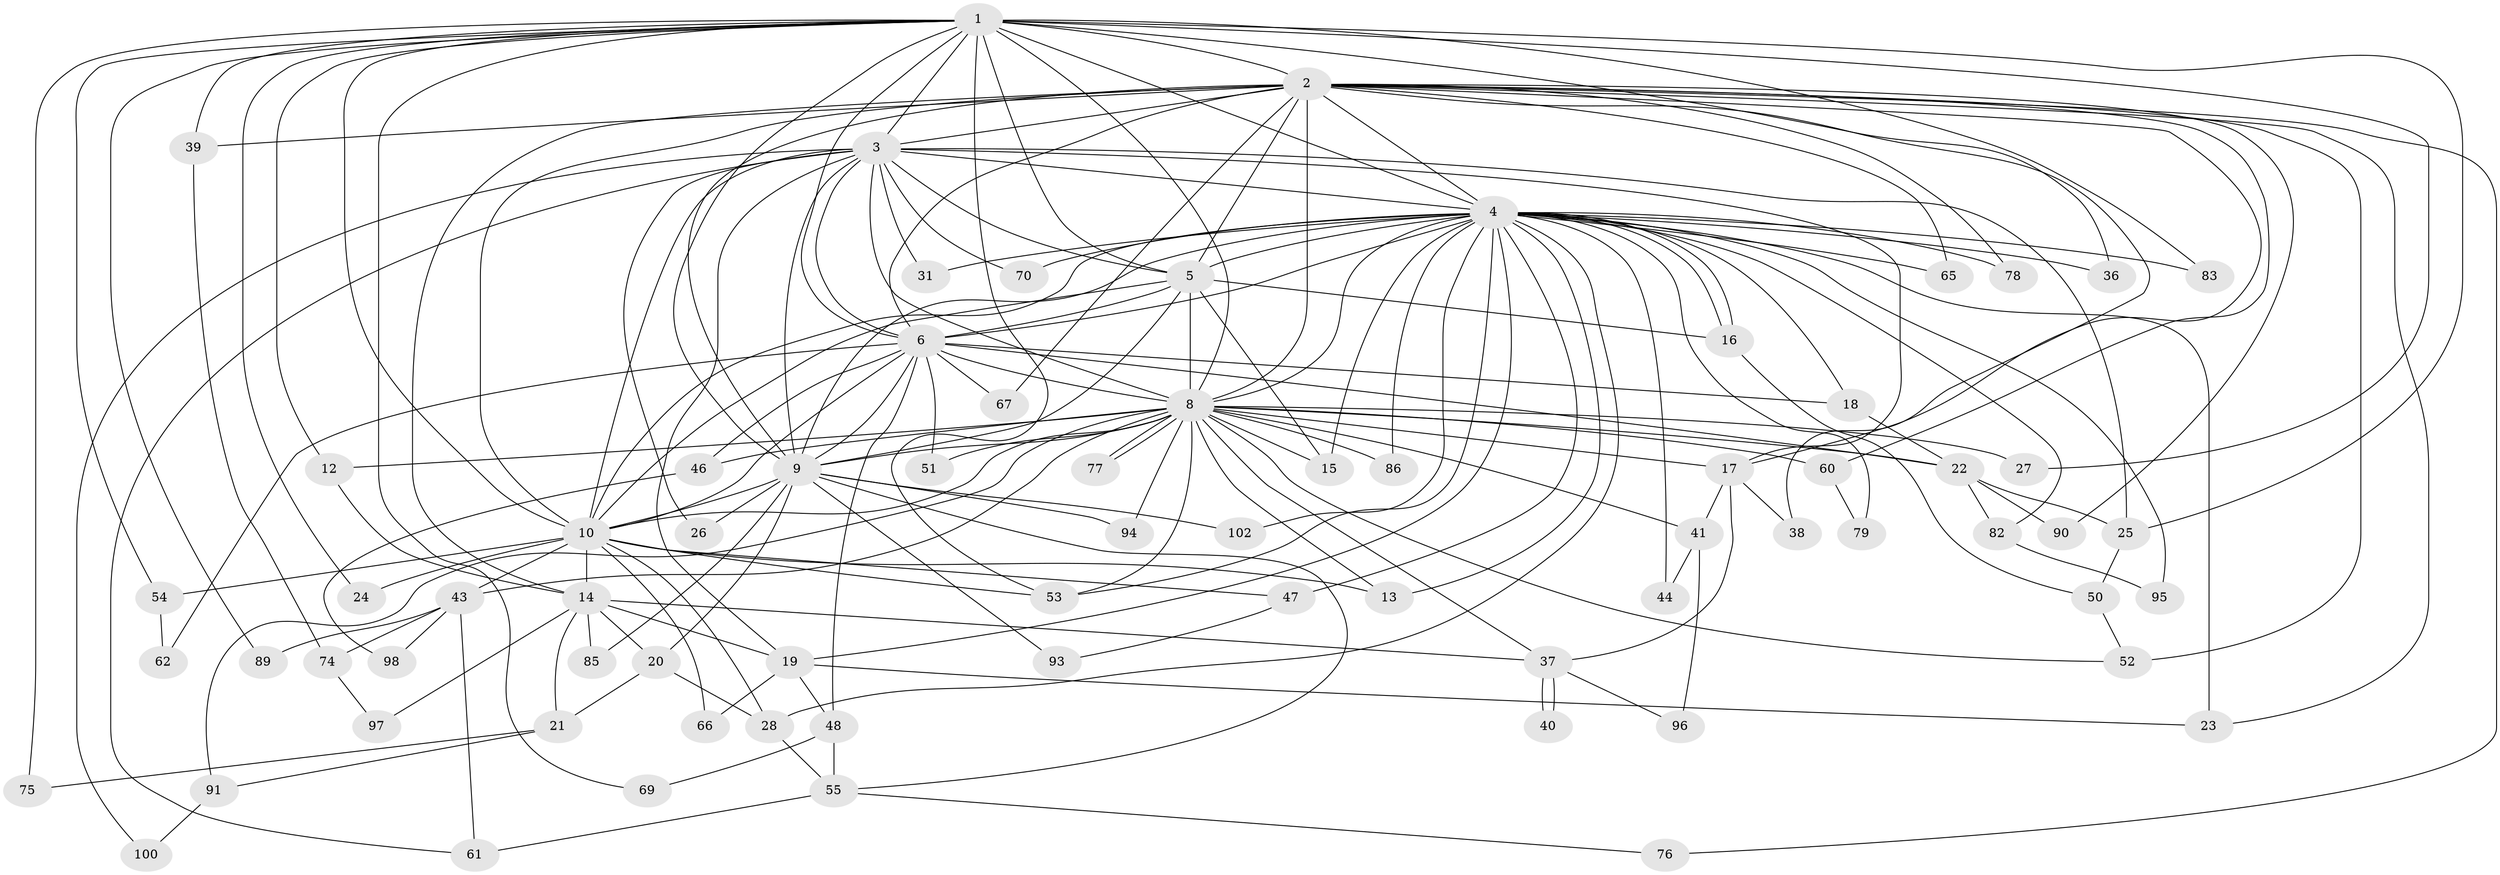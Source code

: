 // original degree distribution, {18: 0.0196078431372549, 19: 0.029411764705882353, 30: 0.00980392156862745, 12: 0.00980392156862745, 15: 0.00980392156862745, 29: 0.00980392156862745, 17: 0.00980392156862745, 7: 0.00980392156862745, 3: 0.20588235294117646, 10: 0.00980392156862745, 4: 0.12745098039215685, 6: 0.029411764705882353, 5: 0.0196078431372549, 2: 0.5}
// Generated by graph-tools (version 1.1) at 2025/41/03/06/25 10:41:34]
// undirected, 73 vertices, 180 edges
graph export_dot {
graph [start="1"]
  node [color=gray90,style=filled];
  1 [super="+11"];
  2 [super="+7"];
  3 [super="+63"];
  4 [super="+29"];
  5 [super="+49"];
  6 [super="+99"];
  8 [super="+58"];
  9 [super="+34"];
  10 [super="+64"];
  12;
  13 [super="+80"];
  14 [super="+42"];
  15 [super="+33"];
  16 [super="+87"];
  17 [super="+30"];
  18;
  19 [super="+73"];
  20;
  21 [super="+32"];
  22 [super="+71"];
  23 [super="+35"];
  24;
  25 [super="+45"];
  26;
  27;
  28 [super="+68"];
  31 [super="+72"];
  36;
  37 [super="+84"];
  38;
  39;
  40;
  41;
  43 [super="+92"];
  44;
  46;
  47 [super="+81"];
  48;
  50 [super="+88"];
  51;
  52 [super="+56"];
  53 [super="+57"];
  54;
  55 [super="+59"];
  60;
  61;
  62;
  65;
  66;
  67;
  69;
  70;
  74;
  75;
  76;
  77;
  78;
  79;
  82;
  83;
  85 [super="+101"];
  86;
  89;
  90;
  91;
  93;
  94;
  95;
  96;
  97;
  98;
  100;
  102;
  1 -- 2 [weight=3];
  1 -- 3;
  1 -- 4 [weight=2];
  1 -- 5;
  1 -- 6;
  1 -- 8;
  1 -- 9;
  1 -- 10;
  1 -- 12;
  1 -- 24;
  1 -- 25;
  1 -- 27;
  1 -- 36;
  1 -- 53;
  1 -- 75;
  1 -- 89;
  1 -- 83;
  1 -- 69;
  1 -- 54;
  1 -- 39;
  2 -- 3 [weight=3];
  2 -- 4 [weight=2];
  2 -- 5 [weight=2];
  2 -- 6 [weight=2];
  2 -- 8 [weight=2];
  2 -- 9 [weight=2];
  2 -- 10 [weight=2];
  2 -- 17;
  2 -- 38;
  2 -- 52 [weight=2];
  2 -- 60;
  2 -- 67;
  2 -- 76;
  2 -- 90;
  2 -- 65;
  2 -- 39;
  2 -- 14;
  2 -- 78;
  2 -- 23;
  3 -- 4;
  3 -- 5;
  3 -- 6;
  3 -- 8;
  3 -- 9;
  3 -- 10;
  3 -- 17;
  3 -- 26;
  3 -- 31 [weight=2];
  3 -- 61;
  3 -- 70;
  3 -- 100;
  3 -- 25;
  3 -- 19;
  4 -- 5 [weight=2];
  4 -- 6;
  4 -- 8;
  4 -- 9;
  4 -- 10;
  4 -- 13;
  4 -- 15;
  4 -- 16;
  4 -- 16;
  4 -- 18;
  4 -- 19;
  4 -- 23;
  4 -- 31;
  4 -- 36;
  4 -- 44;
  4 -- 47 [weight=2];
  4 -- 70;
  4 -- 78;
  4 -- 79;
  4 -- 83;
  4 -- 86;
  4 -- 95;
  4 -- 65;
  4 -- 82;
  4 -- 102;
  4 -- 28;
  4 -- 53;
  5 -- 6;
  5 -- 8;
  5 -- 9;
  5 -- 10;
  5 -- 15;
  5 -- 16;
  6 -- 8;
  6 -- 9;
  6 -- 10 [weight=2];
  6 -- 18;
  6 -- 22;
  6 -- 46;
  6 -- 48;
  6 -- 51;
  6 -- 62;
  6 -- 67;
  8 -- 9 [weight=2];
  8 -- 10;
  8 -- 12;
  8 -- 13;
  8 -- 22;
  8 -- 27;
  8 -- 41;
  8 -- 43;
  8 -- 46;
  8 -- 51;
  8 -- 60;
  8 -- 77;
  8 -- 77;
  8 -- 86;
  8 -- 91;
  8 -- 94;
  8 -- 15;
  8 -- 53;
  8 -- 52;
  8 -- 17;
  8 -- 37;
  9 -- 10;
  9 -- 20;
  9 -- 26;
  9 -- 93;
  9 -- 94;
  9 -- 102;
  9 -- 85;
  9 -- 55;
  10 -- 14;
  10 -- 24;
  10 -- 28;
  10 -- 43;
  10 -- 47;
  10 -- 53;
  10 -- 54;
  10 -- 66;
  10 -- 13;
  12 -- 14;
  14 -- 19;
  14 -- 20;
  14 -- 21 [weight=2];
  14 -- 37;
  14 -- 85 [weight=2];
  14 -- 97;
  16 -- 50;
  17 -- 37;
  17 -- 38;
  17 -- 41;
  18 -- 22;
  19 -- 23;
  19 -- 48;
  19 -- 66;
  20 -- 21;
  20 -- 28;
  21 -- 91;
  21 -- 75;
  22 -- 25;
  22 -- 90;
  22 -- 82;
  25 -- 50;
  28 -- 55;
  37 -- 40;
  37 -- 40;
  37 -- 96;
  39 -- 74;
  41 -- 44;
  41 -- 96;
  43 -- 74;
  43 -- 89;
  43 -- 98;
  43 -- 61;
  46 -- 98;
  47 -- 93;
  48 -- 55;
  48 -- 69;
  50 -- 52;
  54 -- 62;
  55 -- 76;
  55 -- 61;
  60 -- 79;
  74 -- 97;
  82 -- 95;
  91 -- 100;
}
